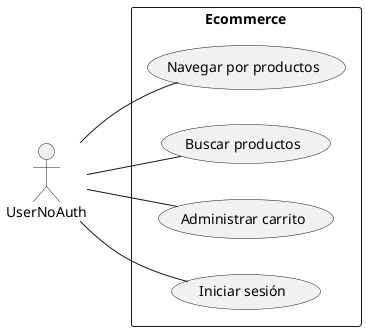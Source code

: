 @startuml ecommerce_diagram

left to right direction

actor UserNoAuth as U
rectangle "Ecommerce" {
    U -- (Navegar por productos)
    U -- (Buscar productos)
    U -- (Administrar carrito)
    U -- (Iniciar sesión)
}

@enduml

